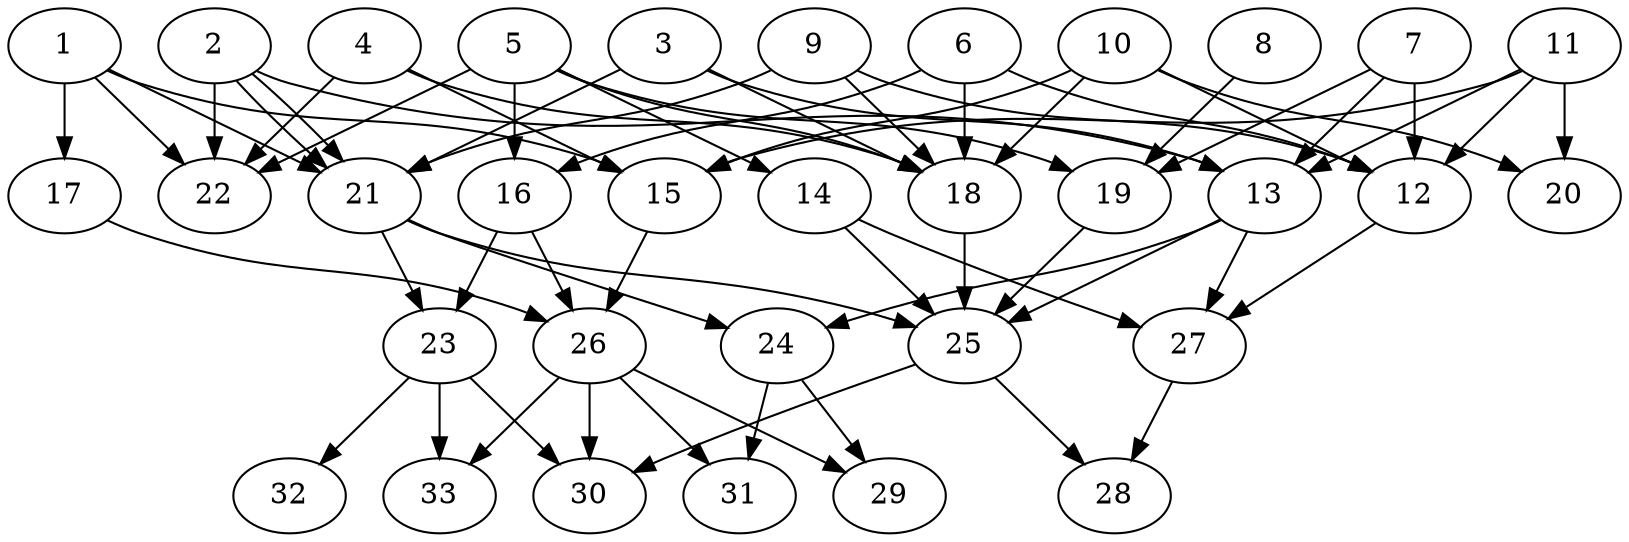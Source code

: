 // DAG (tier=2-normal, mode=compute, n=33, ccr=0.371, fat=0.644, density=0.548, regular=0.429, jump=0.118, mindata=524288, maxdata=8388608)
// DAG automatically generated by daggen at Sun Aug 24 16:33:33 2025
// /home/ermia/Project/Environments/daggen/bin/daggen --dot --ccr 0.371 --fat 0.644 --regular 0.429 --density 0.548 --jump 0.118 --mindata 524288 --maxdata 8388608 -n 33 
digraph G {
  1 [size="612888417644389632", alpha="0.01", expect_size="306444208822194816"]
  1 -> 15 [size ="228663731683328"]
  1 -> 17 [size ="228663731683328"]
  1 -> 21 [size ="228663731683328"]
  1 -> 22 [size ="228663731683328"]
  2 [size="127151753897038", alpha="0.07", expect_size="63575876948519"]
  2 -> 13 [size ="8642153676800"]
  2 -> 21 [size ="8642153676800"]
  2 -> 21 [size ="8642153676800"]
  2 -> 22 [size ="8642153676800"]
  3 [size="275816277657212480", alpha="0.11", expect_size="137908138828606240"]
  3 -> 13 [size ="114529874739200"]
  3 -> 18 [size ="114529874739200"]
  3 -> 21 [size ="114529874739200"]
  4 [size="300905233935411183616", alpha="0.19", expect_size="150452616967705591808"]
  4 -> 15 [size ="359233212121088"]
  4 -> 18 [size ="359233212121088"]
  4 -> 22 [size ="359233212121088"]
  5 [size="19451789429869500", alpha="0.10", expect_size="9725894714934750"]
  5 -> 14 [size ="428486816694272"]
  5 -> 16 [size ="428486816694272"]
  5 -> 18 [size ="428486816694272"]
  5 -> 19 [size ="428486816694272"]
  5 -> 22 [size ="428486816694272"]
  6 [size="169922470733986922496", alpha="0.14", expect_size="84961235366993461248"]
  6 -> 12 [size ="245427861454848"]
  6 -> 16 [size ="245427861454848"]
  6 -> 18 [size ="245427861454848"]
  7 [size="421784952254050", alpha="0.15", expect_size="210892476127025"]
  7 -> 12 [size ="8056419123200"]
  7 -> 13 [size ="8056419123200"]
  7 -> 19 [size ="8056419123200"]
  8 [size="218964475966732000", alpha="0.02", expect_size="109482237983366000"]
  8 -> 19 [size ="151590543556608"]
  9 [size="40440070105194299392", alpha="0.09", expect_size="20220035052597149696"]
  9 -> 12 [size ="94253594181632"]
  9 -> 18 [size ="94253594181632"]
  9 -> 21 [size ="94253594181632"]
  10 [size="96629733052209680", alpha="0.15", expect_size="48314866526104840"]
  10 -> 12 [size ="81972437188608"]
  10 -> 15 [size ="81972437188608"]
  10 -> 18 [size ="81972437188608"]
  10 -> 20 [size ="81972437188608"]
  11 [size="7779340448169984000", alpha="0.19", expect_size="3889670224084992000"]
  11 -> 12 [size ="31408835788800"]
  11 -> 13 [size ="31408835788800"]
  11 -> 15 [size ="31408835788800"]
  11 -> 20 [size ="31408835788800"]
  12 [size="410393265623082752", alpha="0.16", expect_size="205196632811541376"]
  12 -> 27 [size ="498523908866048"]
  13 [size="1038717928622926208", alpha="0.10", expect_size="519358964311463104"]
  13 -> 24 [size ="411864286625792"]
  13 -> 25 [size ="411864286625792"]
  13 -> 27 [size ="411864286625792"]
  14 [size="6882365009642616", alpha="0.13", expect_size="3441182504821308"]
  14 -> 25 [size ="205126841139200"]
  14 -> 27 [size ="205126841139200"]
  15 [size="73302831300846176", alpha="0.15", expect_size="36651415650423088"]
  15 -> 26 [size ="49086451417088"]
  16 [size="476950692603363328000", alpha="0.06", expect_size="238475346301681664000"]
  16 -> 23 [size ="488358753075200"]
  16 -> 26 [size ="488358753075200"]
  17 [size="870522834505447552", alpha="0.01", expect_size="435261417252723776"]
  17 -> 26 [size ="308568444108800"]
  18 [size="2626728374427266", alpha="0.10", expect_size="1313364187213633"]
  18 -> 25 [size ="73001861120000"]
  19 [size="249396014714770685952", alpha="0.13", expect_size="124698007357385342976"]
  19 -> 25 [size ="316968661942272"]
  20 [size="1987123455967196", alpha="0.03", expect_size="993561727983598"]
  21 [size="17121803817097101312", alpha="0.17", expect_size="8560901908548550656"]
  21 -> 23 [size ="53144255987712"]
  21 -> 24 [size ="53144255987712"]
  21 -> 25 [size ="53144255987712"]
  22 [size="2487681581475102", alpha="0.10", expect_size="1243840790737551"]
  23 [size="19443929385558605824", alpha="0.04", expect_size="9721964692779302912"]
  23 -> 30 [size ="57846800580608"]
  23 -> 32 [size ="57846800580608"]
  23 -> 33 [size ="57846800580608"]
  24 [size="1132560156406043", alpha="0.02", expect_size="566280078203021"]
  24 -> 29 [size ="98518572204032"]
  24 -> 31 [size ="98518572204032"]
  25 [size="108465501909304", alpha="0.07", expect_size="54232750954652"]
  25 -> 28 [size ="5182448467968"]
  25 -> 30 [size ="5182448467968"]
  26 [size="896586548014961536", alpha="0.09", expect_size="448293274007480768"]
  26 -> 29 [size ="314395666153472"]
  26 -> 30 [size ="314395666153472"]
  26 -> 31 [size ="314395666153472"]
  26 -> 33 [size ="314395666153472"]
  27 [size="2199434498670592000", alpha="0.08", expect_size="1099717249335296000"]
  27 -> 28 [size ="13529985843200"]
  28 [size="619642980649408768", alpha="0.00", expect_size="309821490324704384"]
  29 [size="47794839722829807616", alpha="0.13", expect_size="23897419861414903808"]
  30 [size="495950521966788608000", alpha="0.04", expect_size="247975260983394304000"]
  31 [size="9075550065442947072", alpha="0.12", expect_size="4537775032721473536"]
  32 [size="303731943056879936", alpha="0.09", expect_size="151865971528439968"]
  33 [size="1254204569423726", alpha="0.18", expect_size="627102284711863"]
}